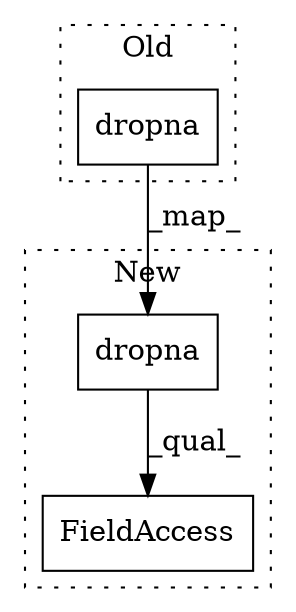 digraph G {
subgraph cluster0 {
1 [label="dropna" a="32" s="11900" l="8" shape="box"];
label = "Old";
style="dotted";
}
subgraph cluster1 {
2 [label="dropna" a="32" s="11920" l="8" shape="box"];
3 [label="FieldAccess" a="22" s="11944" l="9" shape="box"];
label = "New";
style="dotted";
}
1 -> 2 [label="_map_"];
2 -> 3 [label="_qual_"];
}